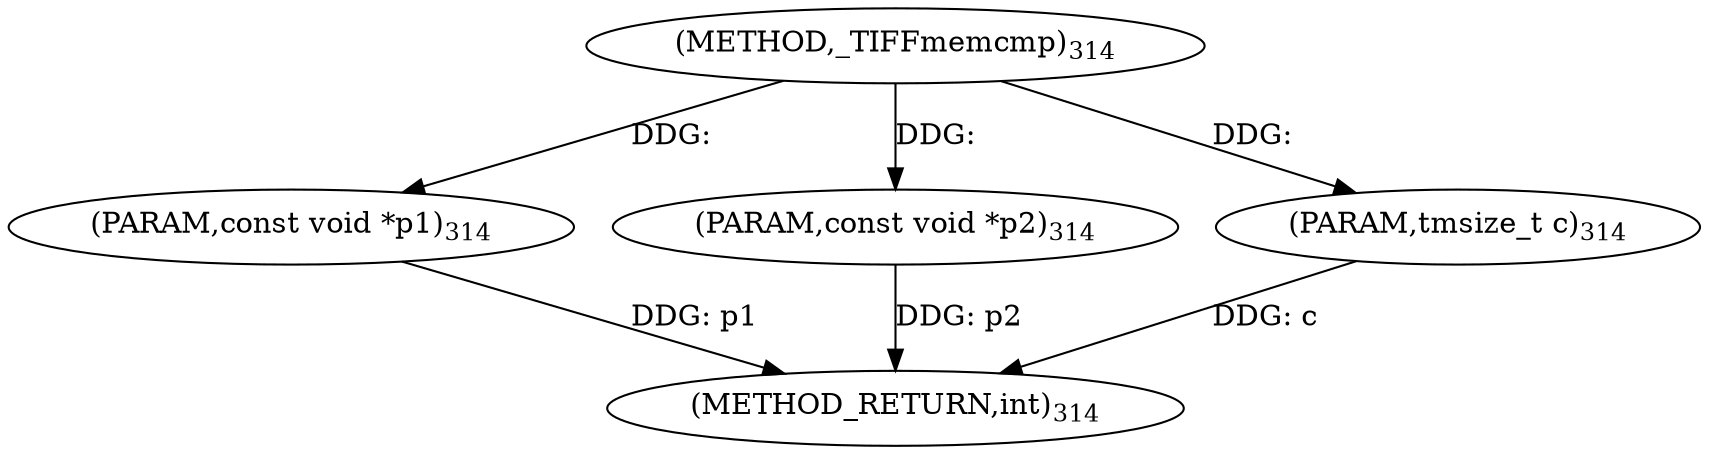 digraph "_TIFFmemcmp" {  
"8396" [label = <(METHOD,_TIFFmemcmp)<SUB>314</SUB>> ]
"8400" [label = <(METHOD_RETURN,int)<SUB>314</SUB>> ]
"8397" [label = <(PARAM,const void *p1)<SUB>314</SUB>> ]
"8398" [label = <(PARAM,const void *p2)<SUB>314</SUB>> ]
"8399" [label = <(PARAM,tmsize_t c)<SUB>314</SUB>> ]
  "8397" -> "8400"  [ label = "DDG: p1"] 
  "8398" -> "8400"  [ label = "DDG: p2"] 
  "8399" -> "8400"  [ label = "DDG: c"] 
  "8396" -> "8397"  [ label = "DDG: "] 
  "8396" -> "8398"  [ label = "DDG: "] 
  "8396" -> "8399"  [ label = "DDG: "] 
}
